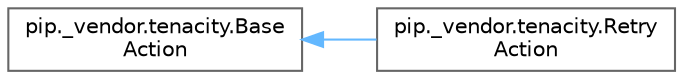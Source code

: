 digraph "Graphical Class Hierarchy"
{
 // LATEX_PDF_SIZE
  bgcolor="transparent";
  edge [fontname=Helvetica,fontsize=10,labelfontname=Helvetica,labelfontsize=10];
  node [fontname=Helvetica,fontsize=10,shape=box,height=0.2,width=0.4];
  rankdir="LR";
  Node0 [id="Node000000",label="pip._vendor.tenacity.Base\lAction",height=0.2,width=0.4,color="grey40", fillcolor="white", style="filled",URL="$classpip_1_1__vendor_1_1tenacity_1_1_base_action.html",tooltip=" "];
  Node0 -> Node1 [id="edge2510_Node000000_Node000001",dir="back",color="steelblue1",style="solid",tooltip=" "];
  Node1 [id="Node000001",label="pip._vendor.tenacity.Retry\lAction",height=0.2,width=0.4,color="grey40", fillcolor="white", style="filled",URL="$classpip_1_1__vendor_1_1tenacity_1_1_retry_action.html",tooltip=" "];
}
